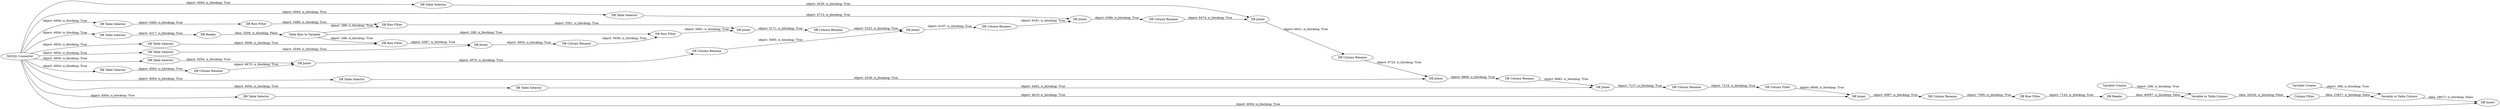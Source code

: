 digraph {
	"-6884987052619050820_139" [label="DB Row Filter"]
	"-6884987052619050820_143" [label="Variable to Table Column"]
	"-6884987052619050820_85" [label="DB Table Selector"]
	"-6884987052619050820_138" [label="DB Row Filter"]
	"-6884987052619050820_59" [label="DB Row Filter"]
	"-6884987052619050820_68" [label="DB Column Rename"]
	"-6884987052619050820_137" [label="DB Row Filter"]
	"-6884987052619050820_61" [label="DB Joiner"]
	"-6884987052619050820_83" [label="DB Joiner"]
	"-6884987052619050820_82" [label="DB Table Selector"]
	"-6884987052619050820_74" [label="DB Column Rename"]
	"-6884987052619050820_88" [label="DB Row Filter"]
	"-6884987052619050820_76" [label="DB Joiner"]
	"-6884987052619050820_133" [label="Table Row to Variable"]
	"-6884987052619050820_89" [label="Variable Creator"]
	"-6884987052619050820_70" [label="DB Joiner"]
	"-6884987052619050820_134" [label="DB Reader"]
	"-6884987052619050820_63" [label="DB Joiner"]
	"-6884987052619050820_64" [label="DB Joiner"]
	"-6884987052619050820_67" [label="DB Column Rename"]
	"-6884987052619050820_37" [label="DB Table Selector"]
	"-6884987052619050820_32" [label="DB Table Selector"]
	"-6884987052619050820_80" [label="DB Reader"]
	"-6884987052619050820_131" [label="DB Table Selector"]
	"-6884987052619050820_90" [label="Variable to Table Column"]
	"-6884987052619050820_86" [label="DB Joiner"]
	"-6884987052619050820_35" [label="DB Table Selector"]
	"-6884987052619050820_81" [label="DB Insert"]
	"-6884987052619050820_33" [label="DB Table Selector"]
	"-6884987052619050820_65" [label="DB Column Rename"]
	"-6884987052619050820_69" [label="DB Joiner"]
	"-6884987052619050820_62" [label="DB Table Selector"]
	"-6884987052619050820_71" [label="MySQL Connector"]
	"-6884987052619050820_78" [label="DB Column Filter"]
	"-6884987052619050820_142" [label="Variable Creator"]
	"-6884987052619050820_31" [label="DB Joiner"]
	"-6884987052619050820_45" [label="DB Table Selector"]
	"-6884987052619050820_66" [label="DB Column Rename"]
	"-6884987052619050820_36" [label="DB Table Selector"]
	"-6884987052619050820_73" [label="DB Column Rename"]
	"-6884987052619050820_75" [label="DB Column Rename"]
	"-6884987052619050820_87" [label="DB Column Rename"]
	"-6884987052619050820_144" [label="Column Filter"]
	"-6884987052619050820_42" [label="DB Table Selector"]
	"-6884987052619050820_79" [label="DB Column Rename"]
	"-6884987052619050820_77" [label="DB Column Rename"]
	"-6884987052619050820_133" -> "-6884987052619050820_137" [label="object: 288; is_blocking: True"]
	"-6884987052619050820_33" -> "-6884987052619050820_139" [label="object: 5006; is_blocking: True"]
	"-6884987052619050820_36" -> "-6884987052619050820_64" [label="object: 4713; is_blocking: True"]
	"-6884987052619050820_73" -> "-6884987052619050820_70" [label="object: 6723; is_blocking: True"]
	"-6884987052619050820_86" -> "-6884987052619050820_87" [label="object: 4955; is_blocking: True"]
	"-6884987052619050820_80" -> "-6884987052619050820_90" [label="data: 40097; is_blocking: False"]
	"-6884987052619050820_71" -> "-6884987052619050820_85" [label="object: 4004; is_blocking: True"]
	"-6884987052619050820_131" -> "-6884987052619050820_134" [label="object: 4317; is_blocking: True"]
	"-6884987052619050820_71" -> "-6884987052619050820_42" [label="object: 4004; is_blocking: True"]
	"-6884987052619050820_71" -> "-6884987052619050820_131" [label="object: 4004; is_blocking: True"]
	"-6884987052619050820_59" -> "-6884987052619050820_137" [label="object: 5480; is_blocking: True"]
	"-6884987052619050820_76" -> "-6884987052619050820_77" [label="object: 7127; is_blocking: True"]
	"-6884987052619050820_142" -> "-6884987052619050820_143" [label="object: 288; is_blocking: True"]
	"-6884987052619050820_79" -> "-6884987052619050820_88" [label="object: 7090; is_blocking: True"]
	"-6884987052619050820_64" -> "-6884987052619050820_68" [label="object: 6389; is_blocking: True"]
	"-6884987052619050820_138" -> "-6884987052619050820_31" [label="object: 5061; is_blocking: True"]
	"-6884987052619050820_71" -> "-6884987052619050820_82" [label="object: 4004; is_blocking: True"]
	"-6884987052619050820_143" -> "-6884987052619050820_81" [label="data: 28671; is_blocking: False"]
	"-6884987052619050820_66" -> "-6884987052619050820_61" [label="object: 5065; is_blocking: True"]
	"-6884987052619050820_83" -> "-6884987052619050820_79" [label="object: 6987; is_blocking: True"]
	"-6884987052619050820_37" -> "-6884987052619050820_70" [label="object: 4538; is_blocking: True"]
	"-6884987052619050820_35" -> "-6884987052619050820_69" [label="object: 4526; is_blocking: True"]
	"-6884987052619050820_87" -> "-6884987052619050820_138" [label="object: 5036; is_blocking: True"]
	"-6884987052619050820_68" -> "-6884987052619050820_69" [label="object: 6474; is_blocking: True"]
	"-6884987052619050820_134" -> "-6884987052619050820_133" [label="data: 3309; is_blocking: False"]
	"-6884987052619050820_70" -> "-6884987052619050820_75" [label="object: 6869; is_blocking: True"]
	"-6884987052619050820_71" -> "-6884987052619050820_37" [label="object: 4004; is_blocking: True"]
	"-6884987052619050820_61" -> "-6884987052619050820_67" [label="object: 6107; is_blocking: True"]
	"-6884987052619050820_77" -> "-6884987052619050820_78" [label="object: 7219; is_blocking: True"]
	"-6884987052619050820_74" -> "-6884987052619050820_63" [label="object: 4670; is_blocking: True"]
	"-6884987052619050820_31" -> "-6884987052619050820_65" [label="object: 5171; is_blocking: True"]
	"-6884987052619050820_88" -> "-6884987052619050820_80" [label="object: 7143; is_blocking: True"]
	"-6884987052619050820_144" -> "-6884987052619050820_143" [label="data: 23837; is_blocking: False"]
	"-6884987052619050820_75" -> "-6884987052619050820_76" [label="object: 6963; is_blocking: True"]
	"-6884987052619050820_82" -> "-6884987052619050820_83" [label="object: 4619; is_blocking: True"]
	"-6884987052619050820_69" -> "-6884987052619050820_73" [label="object: 6631; is_blocking: True"]
	"-6884987052619050820_133" -> "-6884987052619050820_139" [label="object: 288; is_blocking: True"]
	"-6884987052619050820_63" -> "-6884987052619050820_66" [label="object: 4970; is_blocking: True"]
	"-6884987052619050820_62" -> "-6884987052619050820_74" [label="object: 4593; is_blocking: True"]
	"-6884987052619050820_71" -> "-6884987052619050820_62" [label="object: 4004; is_blocking: True"]
	"-6884987052619050820_71" -> "-6884987052619050820_33" [label="object: 4004; is_blocking: True"]
	"-6884987052619050820_71" -> "-6884987052619050820_45" [label="object: 4004; is_blocking: True"]
	"-6884987052619050820_32" -> "-6884987052619050820_59" [label="object: 5480; is_blocking: True"]
	"-6884987052619050820_65" -> "-6884987052619050820_61" [label="object: 5223; is_blocking: True"]
	"-6884987052619050820_71" -> "-6884987052619050820_81" [label="object: 4004; is_blocking: True"]
	"-6884987052619050820_78" -> "-6884987052619050820_83" [label="object: 6848; is_blocking: True"]
	"-6884987052619050820_139" -> "-6884987052619050820_86" [label="object: 5087; is_blocking: True"]
	"-6884987052619050820_85" -> "-6884987052619050820_86" [label="object: 4549; is_blocking: True"]
	"-6884987052619050820_45" -> "-6884987052619050820_76" [label="object: 4492; is_blocking: True"]
	"-6884987052619050820_67" -> "-6884987052619050820_64" [label="object: 6181; is_blocking: True"]
	"-6884987052619050820_42" -> "-6884987052619050820_63" [label="object: 5054; is_blocking: True"]
	"-6884987052619050820_90" -> "-6884987052619050820_144" [label="data: 26204; is_blocking: False"]
	"-6884987052619050820_133" -> "-6884987052619050820_138" [label="object: 288; is_blocking: True"]
	"-6884987052619050820_71" -> "-6884987052619050820_35" [label="object: 4004; is_blocking: True"]
	"-6884987052619050820_89" -> "-6884987052619050820_90" [label="object: 288; is_blocking: True"]
	"-6884987052619050820_137" -> "-6884987052619050820_31" [label="object: 5561; is_blocking: True"]
	"-6884987052619050820_71" -> "-6884987052619050820_36" [label="object: 4004; is_blocking: True"]
	"-6884987052619050820_71" -> "-6884987052619050820_32" [label="object: 4004; is_blocking: True"]
	rankdir=LR
}
